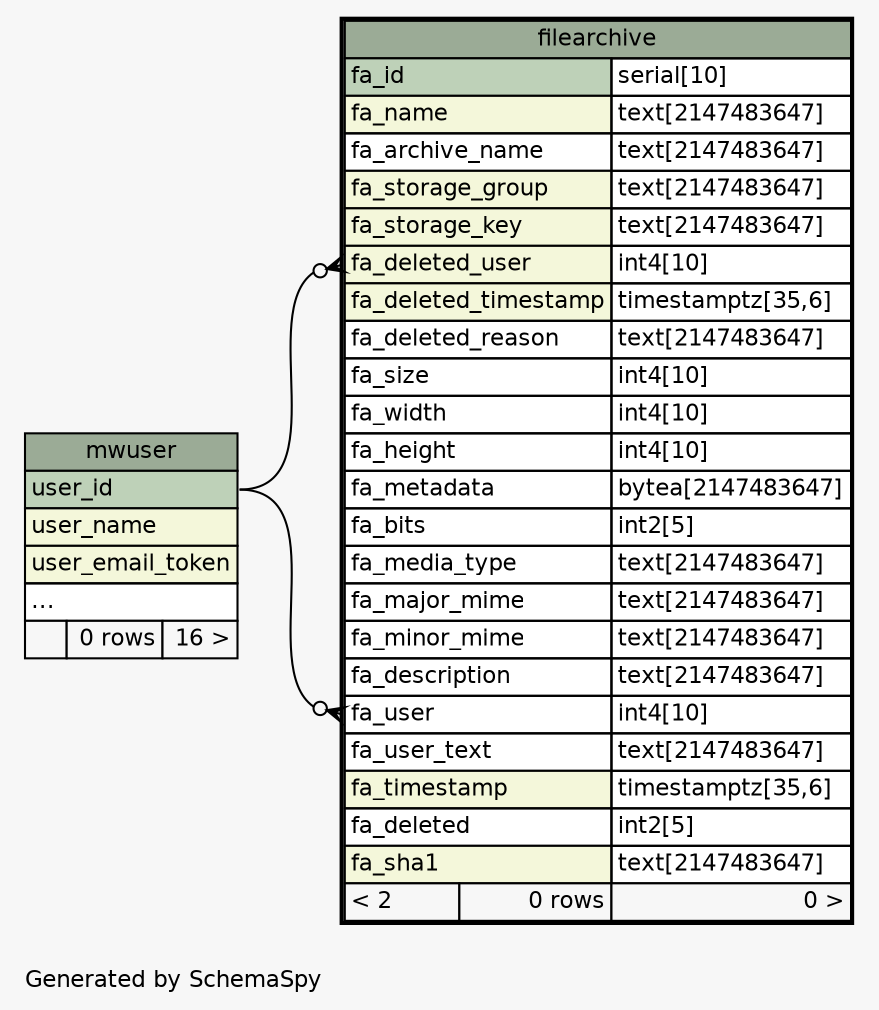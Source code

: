 // dot 2.38.0 on Linux 3.14.35-28.38.amzn1.x86_64
// SchemaSpy rev Unknown
digraph "oneDegreeRelationshipsDiagram" {
  graph [
    rankdir="RL"
    bgcolor="#f7f7f7"
    label="\nGenerated by SchemaSpy"
    labeljust="l"
    nodesep="0.18"
    ranksep="0.46"
    fontname="Helvetica"
    fontsize="11"
  ];
  node [
    fontname="Helvetica"
    fontsize="11"
    shape="plaintext"
  ];
  edge [
    arrowsize="0.8"
  ];
  "filearchive":"fa_deleted_user":w -> "mwuser":"user_id":e [arrowhead=none dir=back arrowtail=crowodot];
  "filearchive":"fa_user":w -> "mwuser":"user_id":e [arrowhead=none dir=back arrowtail=crowodot];
  "filearchive" [
    label=<
    <TABLE BORDER="2" CELLBORDER="1" CELLSPACING="0" BGCOLOR="#ffffff">
      <TR><TD COLSPAN="3" BGCOLOR="#9bab96" ALIGN="CENTER">filearchive</TD></TR>
      <TR><TD PORT="fa_id" COLSPAN="2" BGCOLOR="#bed1b8" ALIGN="LEFT">fa_id</TD><TD PORT="fa_id.type" ALIGN="LEFT">serial[10]</TD></TR>
      <TR><TD PORT="fa_name" COLSPAN="2" BGCOLOR="#f4f7da" ALIGN="LEFT">fa_name</TD><TD PORT="fa_name.type" ALIGN="LEFT">text[2147483647]</TD></TR>
      <TR><TD PORT="fa_archive_name" COLSPAN="2" ALIGN="LEFT">fa_archive_name</TD><TD PORT="fa_archive_name.type" ALIGN="LEFT">text[2147483647]</TD></TR>
      <TR><TD PORT="fa_storage_group" COLSPAN="2" BGCOLOR="#f4f7da" ALIGN="LEFT">fa_storage_group</TD><TD PORT="fa_storage_group.type" ALIGN="LEFT">text[2147483647]</TD></TR>
      <TR><TD PORT="fa_storage_key" COLSPAN="2" BGCOLOR="#f4f7da" ALIGN="LEFT">fa_storage_key</TD><TD PORT="fa_storage_key.type" ALIGN="LEFT">text[2147483647]</TD></TR>
      <TR><TD PORT="fa_deleted_user" COLSPAN="2" BGCOLOR="#f4f7da" ALIGN="LEFT">fa_deleted_user</TD><TD PORT="fa_deleted_user.type" ALIGN="LEFT">int4[10]</TD></TR>
      <TR><TD PORT="fa_deleted_timestamp" COLSPAN="2" BGCOLOR="#f4f7da" ALIGN="LEFT">fa_deleted_timestamp</TD><TD PORT="fa_deleted_timestamp.type" ALIGN="LEFT">timestamptz[35,6]</TD></TR>
      <TR><TD PORT="fa_deleted_reason" COLSPAN="2" ALIGN="LEFT">fa_deleted_reason</TD><TD PORT="fa_deleted_reason.type" ALIGN="LEFT">text[2147483647]</TD></TR>
      <TR><TD PORT="fa_size" COLSPAN="2" ALIGN="LEFT">fa_size</TD><TD PORT="fa_size.type" ALIGN="LEFT">int4[10]</TD></TR>
      <TR><TD PORT="fa_width" COLSPAN="2" ALIGN="LEFT">fa_width</TD><TD PORT="fa_width.type" ALIGN="LEFT">int4[10]</TD></TR>
      <TR><TD PORT="fa_height" COLSPAN="2" ALIGN="LEFT">fa_height</TD><TD PORT="fa_height.type" ALIGN="LEFT">int4[10]</TD></TR>
      <TR><TD PORT="fa_metadata" COLSPAN="2" ALIGN="LEFT">fa_metadata</TD><TD PORT="fa_metadata.type" ALIGN="LEFT">bytea[2147483647]</TD></TR>
      <TR><TD PORT="fa_bits" COLSPAN="2" ALIGN="LEFT">fa_bits</TD><TD PORT="fa_bits.type" ALIGN="LEFT">int2[5]</TD></TR>
      <TR><TD PORT="fa_media_type" COLSPAN="2" ALIGN="LEFT">fa_media_type</TD><TD PORT="fa_media_type.type" ALIGN="LEFT">text[2147483647]</TD></TR>
      <TR><TD PORT="fa_major_mime" COLSPAN="2" ALIGN="LEFT">fa_major_mime</TD><TD PORT="fa_major_mime.type" ALIGN="LEFT">text[2147483647]</TD></TR>
      <TR><TD PORT="fa_minor_mime" COLSPAN="2" ALIGN="LEFT">fa_minor_mime</TD><TD PORT="fa_minor_mime.type" ALIGN="LEFT">text[2147483647]</TD></TR>
      <TR><TD PORT="fa_description" COLSPAN="2" ALIGN="LEFT">fa_description</TD><TD PORT="fa_description.type" ALIGN="LEFT">text[2147483647]</TD></TR>
      <TR><TD PORT="fa_user" COLSPAN="2" ALIGN="LEFT">fa_user</TD><TD PORT="fa_user.type" ALIGN="LEFT">int4[10]</TD></TR>
      <TR><TD PORT="fa_user_text" COLSPAN="2" ALIGN="LEFT">fa_user_text</TD><TD PORT="fa_user_text.type" ALIGN="LEFT">text[2147483647]</TD></TR>
      <TR><TD PORT="fa_timestamp" COLSPAN="2" BGCOLOR="#f4f7da" ALIGN="LEFT">fa_timestamp</TD><TD PORT="fa_timestamp.type" ALIGN="LEFT">timestamptz[35,6]</TD></TR>
      <TR><TD PORT="fa_deleted" COLSPAN="2" ALIGN="LEFT">fa_deleted</TD><TD PORT="fa_deleted.type" ALIGN="LEFT">int2[5]</TD></TR>
      <TR><TD PORT="fa_sha1" COLSPAN="2" BGCOLOR="#f4f7da" ALIGN="LEFT">fa_sha1</TD><TD PORT="fa_sha1.type" ALIGN="LEFT">text[2147483647]</TD></TR>
      <TR><TD ALIGN="LEFT" BGCOLOR="#f7f7f7">&lt; 2</TD><TD ALIGN="RIGHT" BGCOLOR="#f7f7f7">0 rows</TD><TD ALIGN="RIGHT" BGCOLOR="#f7f7f7">0 &gt;</TD></TR>
    </TABLE>>
    URL="filearchive.html"
    tooltip="filearchive"
  ];
  "mwuser" [
    label=<
    <TABLE BORDER="0" CELLBORDER="1" CELLSPACING="0" BGCOLOR="#ffffff">
      <TR><TD COLSPAN="3" BGCOLOR="#9bab96" ALIGN="CENTER">mwuser</TD></TR>
      <TR><TD PORT="user_id" COLSPAN="3" BGCOLOR="#bed1b8" ALIGN="LEFT">user_id</TD></TR>
      <TR><TD PORT="user_name" COLSPAN="3" BGCOLOR="#f4f7da" ALIGN="LEFT">user_name</TD></TR>
      <TR><TD PORT="user_email_token" COLSPAN="3" BGCOLOR="#f4f7da" ALIGN="LEFT">user_email_token</TD></TR>
      <TR><TD PORT="elipses" COLSPAN="3" ALIGN="LEFT">...</TD></TR>
      <TR><TD ALIGN="LEFT" BGCOLOR="#f7f7f7">  </TD><TD ALIGN="RIGHT" BGCOLOR="#f7f7f7">0 rows</TD><TD ALIGN="RIGHT" BGCOLOR="#f7f7f7">16 &gt;</TD></TR>
    </TABLE>>
    URL="mwuser.html"
    tooltip="mwuser"
  ];
}
